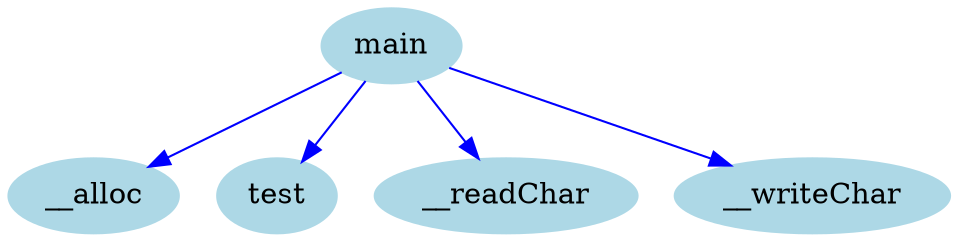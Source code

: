 digraph CallGraph {
    node [shape=ellipse, style=filled, color=lightblue];

    "__alloc";
    "test";
    "__readChar";
    "__writeChar";
    "main";

    "main" -> "__alloc" [color=blue];
    "main" -> "test" [color=blue];
    "main" -> "__readChar" [color=blue];
    "main" -> "__writeChar" [color=blue];
}
